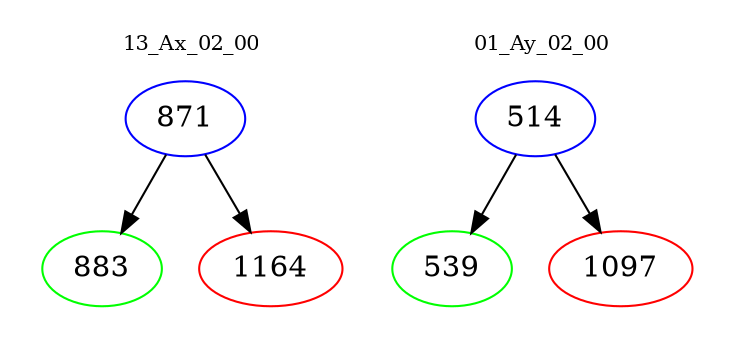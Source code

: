digraph{
subgraph cluster_0 {
color = white
label = "13_Ax_02_00";
fontsize=10;
T0_871 [label="871", color="blue"]
T0_871 -> T0_883 [color="black"]
T0_883 [label="883", color="green"]
T0_871 -> T0_1164 [color="black"]
T0_1164 [label="1164", color="red"]
}
subgraph cluster_1 {
color = white
label = "01_Ay_02_00";
fontsize=10;
T1_514 [label="514", color="blue"]
T1_514 -> T1_539 [color="black"]
T1_539 [label="539", color="green"]
T1_514 -> T1_1097 [color="black"]
T1_1097 [label="1097", color="red"]
}
}
